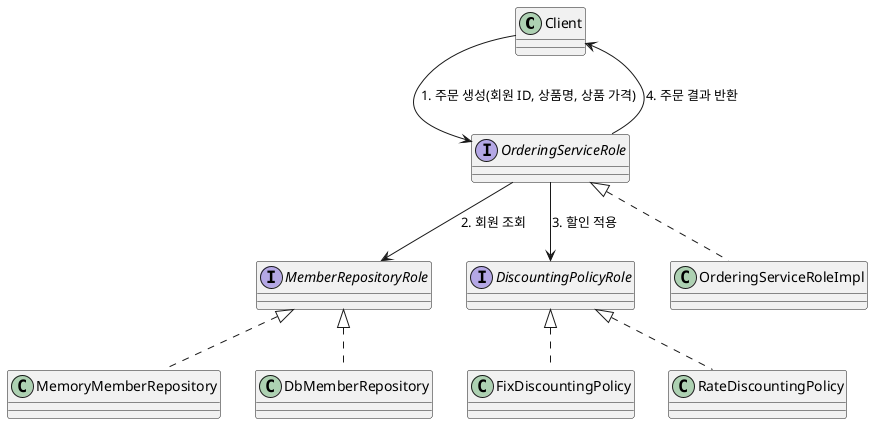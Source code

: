 @startuml

class Client
Interface OrderingServiceRole
Interface MemberRepositoryRole
Interface DiscountingPolicyRole
class MemoryMemberRepository implements MemberRepositoryRole
class DbMemberRepository implements MemberRepositoryRole
class OrderingServiceRoleImpl implements OrderingServiceRole
class FixDiscountingPolicy implements DiscountingPolicyRole
class RateDiscountingPolicy implements DiscountingPolicyRole

Client --> OrderingServiceRole: 1. 주문 생성(회원 ID, 상품명, 상품 가격)
OrderingServiceRole --> MemberRepositoryRole: 2. 회원 조회
OrderingServiceRole --> DiscountingPolicyRole: 3. 할인 적용
OrderingServiceRole --> Client: 4. 주문 결과 반환


@enduml